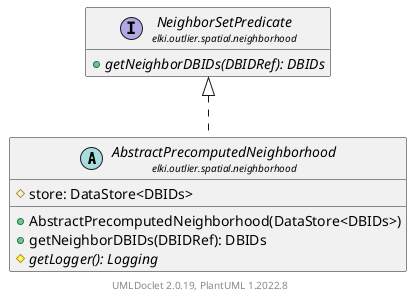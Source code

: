@startuml
    remove .*\.(Instance|Par|Parameterizer|Factory)$
    set namespaceSeparator none
    hide empty fields
    hide empty methods

    abstract class "<size:14>AbstractPrecomputedNeighborhood\n<size:10>elki.outlier.spatial.neighborhood" as elki.outlier.spatial.neighborhood.AbstractPrecomputedNeighborhood [[AbstractPrecomputedNeighborhood.html]] {
        #store: DataStore<DBIDs>
        +AbstractPrecomputedNeighborhood(DataStore<DBIDs>)
        +getNeighborDBIDs(DBIDRef): DBIDs
        {abstract} #getLogger(): Logging
    }

    interface "<size:14>NeighborSetPredicate\n<size:10>elki.outlier.spatial.neighborhood" as elki.outlier.spatial.neighborhood.NeighborSetPredicate [[NeighborSetPredicate.html]] {
        {abstract} +getNeighborDBIDs(DBIDRef): DBIDs
    }
    abstract class "<size:14>AbstractPrecomputedNeighborhood.Factory\n<size:10>elki.outlier.spatial.neighborhood" as elki.outlier.spatial.neighborhood.AbstractPrecomputedNeighborhood.Factory<O> [[AbstractPrecomputedNeighborhood.Factory.html]]

    elki.outlier.spatial.neighborhood.NeighborSetPredicate <|.. elki.outlier.spatial.neighborhood.AbstractPrecomputedNeighborhood
    elki.outlier.spatial.neighborhood.AbstractPrecomputedNeighborhood +-- elki.outlier.spatial.neighborhood.AbstractPrecomputedNeighborhood.Factory

    center footer UMLDoclet 2.0.19, PlantUML 1.2022.8
@enduml
